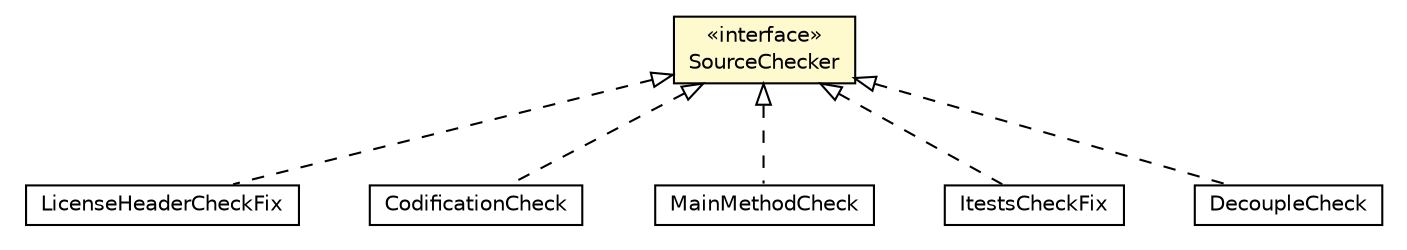 #!/usr/local/bin/dot
#
# Class diagram 
# Generated by UMLGraph version 5.1 (http://www.umlgraph.org/)
#

digraph G {
	edge [fontname="Helvetica",fontsize=10,labelfontname="Helvetica",labelfontsize=10];
	node [fontname="Helvetica",fontsize=10,shape=plaintext];
	nodesep=0.25;
	ranksep=0.5;
	// org.universAAL.support.directives.checks.LicenseHeaderCheckFix
	c1610165 [label=<<table title="org.universAAL.support.directives.checks.LicenseHeaderCheckFix" border="0" cellborder="1" cellspacing="0" cellpadding="2" port="p" href="../checks/LicenseHeaderCheckFix.html">
		<tr><td><table border="0" cellspacing="0" cellpadding="1">
<tr><td align="center" balign="center"> LicenseHeaderCheckFix </td></tr>
		</table></td></tr>
		</table>>, fontname="Helvetica", fontcolor="black", fontsize=10.0];
	// org.universAAL.support.directives.checks.CodificationCheck
	c1610167 [label=<<table title="org.universAAL.support.directives.checks.CodificationCheck" border="0" cellborder="1" cellspacing="0" cellpadding="2" port="p" href="../checks/CodificationCheck.html">
		<tr><td><table border="0" cellspacing="0" cellpadding="1">
<tr><td align="center" balign="center"> CodificationCheck </td></tr>
		</table></td></tr>
		</table>>, fontname="Helvetica", fontcolor="black", fontsize=10.0];
	// org.universAAL.support.directives.checks.MainMethodCheck
	c1610168 [label=<<table title="org.universAAL.support.directives.checks.MainMethodCheck" border="0" cellborder="1" cellspacing="0" cellpadding="2" port="p" href="../checks/MainMethodCheck.html">
		<tr><td><table border="0" cellspacing="0" cellpadding="1">
<tr><td align="center" balign="center"> MainMethodCheck </td></tr>
		</table></td></tr>
		</table>>, fontname="Helvetica", fontcolor="black", fontsize=10.0];
	// org.universAAL.support.directives.checks.ItestsCheckFix
	c1610171 [label=<<table title="org.universAAL.support.directives.checks.ItestsCheckFix" border="0" cellborder="1" cellspacing="0" cellpadding="2" port="p" href="../checks/ItestsCheckFix.html">
		<tr><td><table border="0" cellspacing="0" cellpadding="1">
<tr><td align="center" balign="center"> ItestsCheckFix </td></tr>
		</table></td></tr>
		</table>>, fontname="Helvetica", fontcolor="black", fontsize=10.0];
	// org.universAAL.support.directives.checks.DecoupleCheck
	c1610173 [label=<<table title="org.universAAL.support.directives.checks.DecoupleCheck" border="0" cellborder="1" cellspacing="0" cellpadding="2" port="p" href="../checks/DecoupleCheck.html">
		<tr><td><table border="0" cellspacing="0" cellpadding="1">
<tr><td align="center" balign="center"> DecoupleCheck </td></tr>
		</table></td></tr>
		</table>>, fontname="Helvetica", fontcolor="black", fontsize=10.0];
	// org.universAAL.support.directives.util.SourceChecker
	c1610196 [label=<<table title="org.universAAL.support.directives.util.SourceChecker" border="0" cellborder="1" cellspacing="0" cellpadding="2" port="p" bgcolor="lemonChiffon" href="./SourceChecker.html">
		<tr><td><table border="0" cellspacing="0" cellpadding="1">
<tr><td align="center" balign="center"> &#171;interface&#187; </td></tr>
<tr><td align="center" balign="center"> SourceChecker </td></tr>
		</table></td></tr>
		</table>>, fontname="Helvetica", fontcolor="black", fontsize=10.0];
	//org.universAAL.support.directives.checks.LicenseHeaderCheckFix implements org.universAAL.support.directives.util.SourceChecker
	c1610196:p -> c1610165:p [dir=back,arrowtail=empty,style=dashed];
	//org.universAAL.support.directives.checks.CodificationCheck implements org.universAAL.support.directives.util.SourceChecker
	c1610196:p -> c1610167:p [dir=back,arrowtail=empty,style=dashed];
	//org.universAAL.support.directives.checks.MainMethodCheck implements org.universAAL.support.directives.util.SourceChecker
	c1610196:p -> c1610168:p [dir=back,arrowtail=empty,style=dashed];
	//org.universAAL.support.directives.checks.ItestsCheckFix implements org.universAAL.support.directives.util.SourceChecker
	c1610196:p -> c1610171:p [dir=back,arrowtail=empty,style=dashed];
	//org.universAAL.support.directives.checks.DecoupleCheck implements org.universAAL.support.directives.util.SourceChecker
	c1610196:p -> c1610173:p [dir=back,arrowtail=empty,style=dashed];
}

